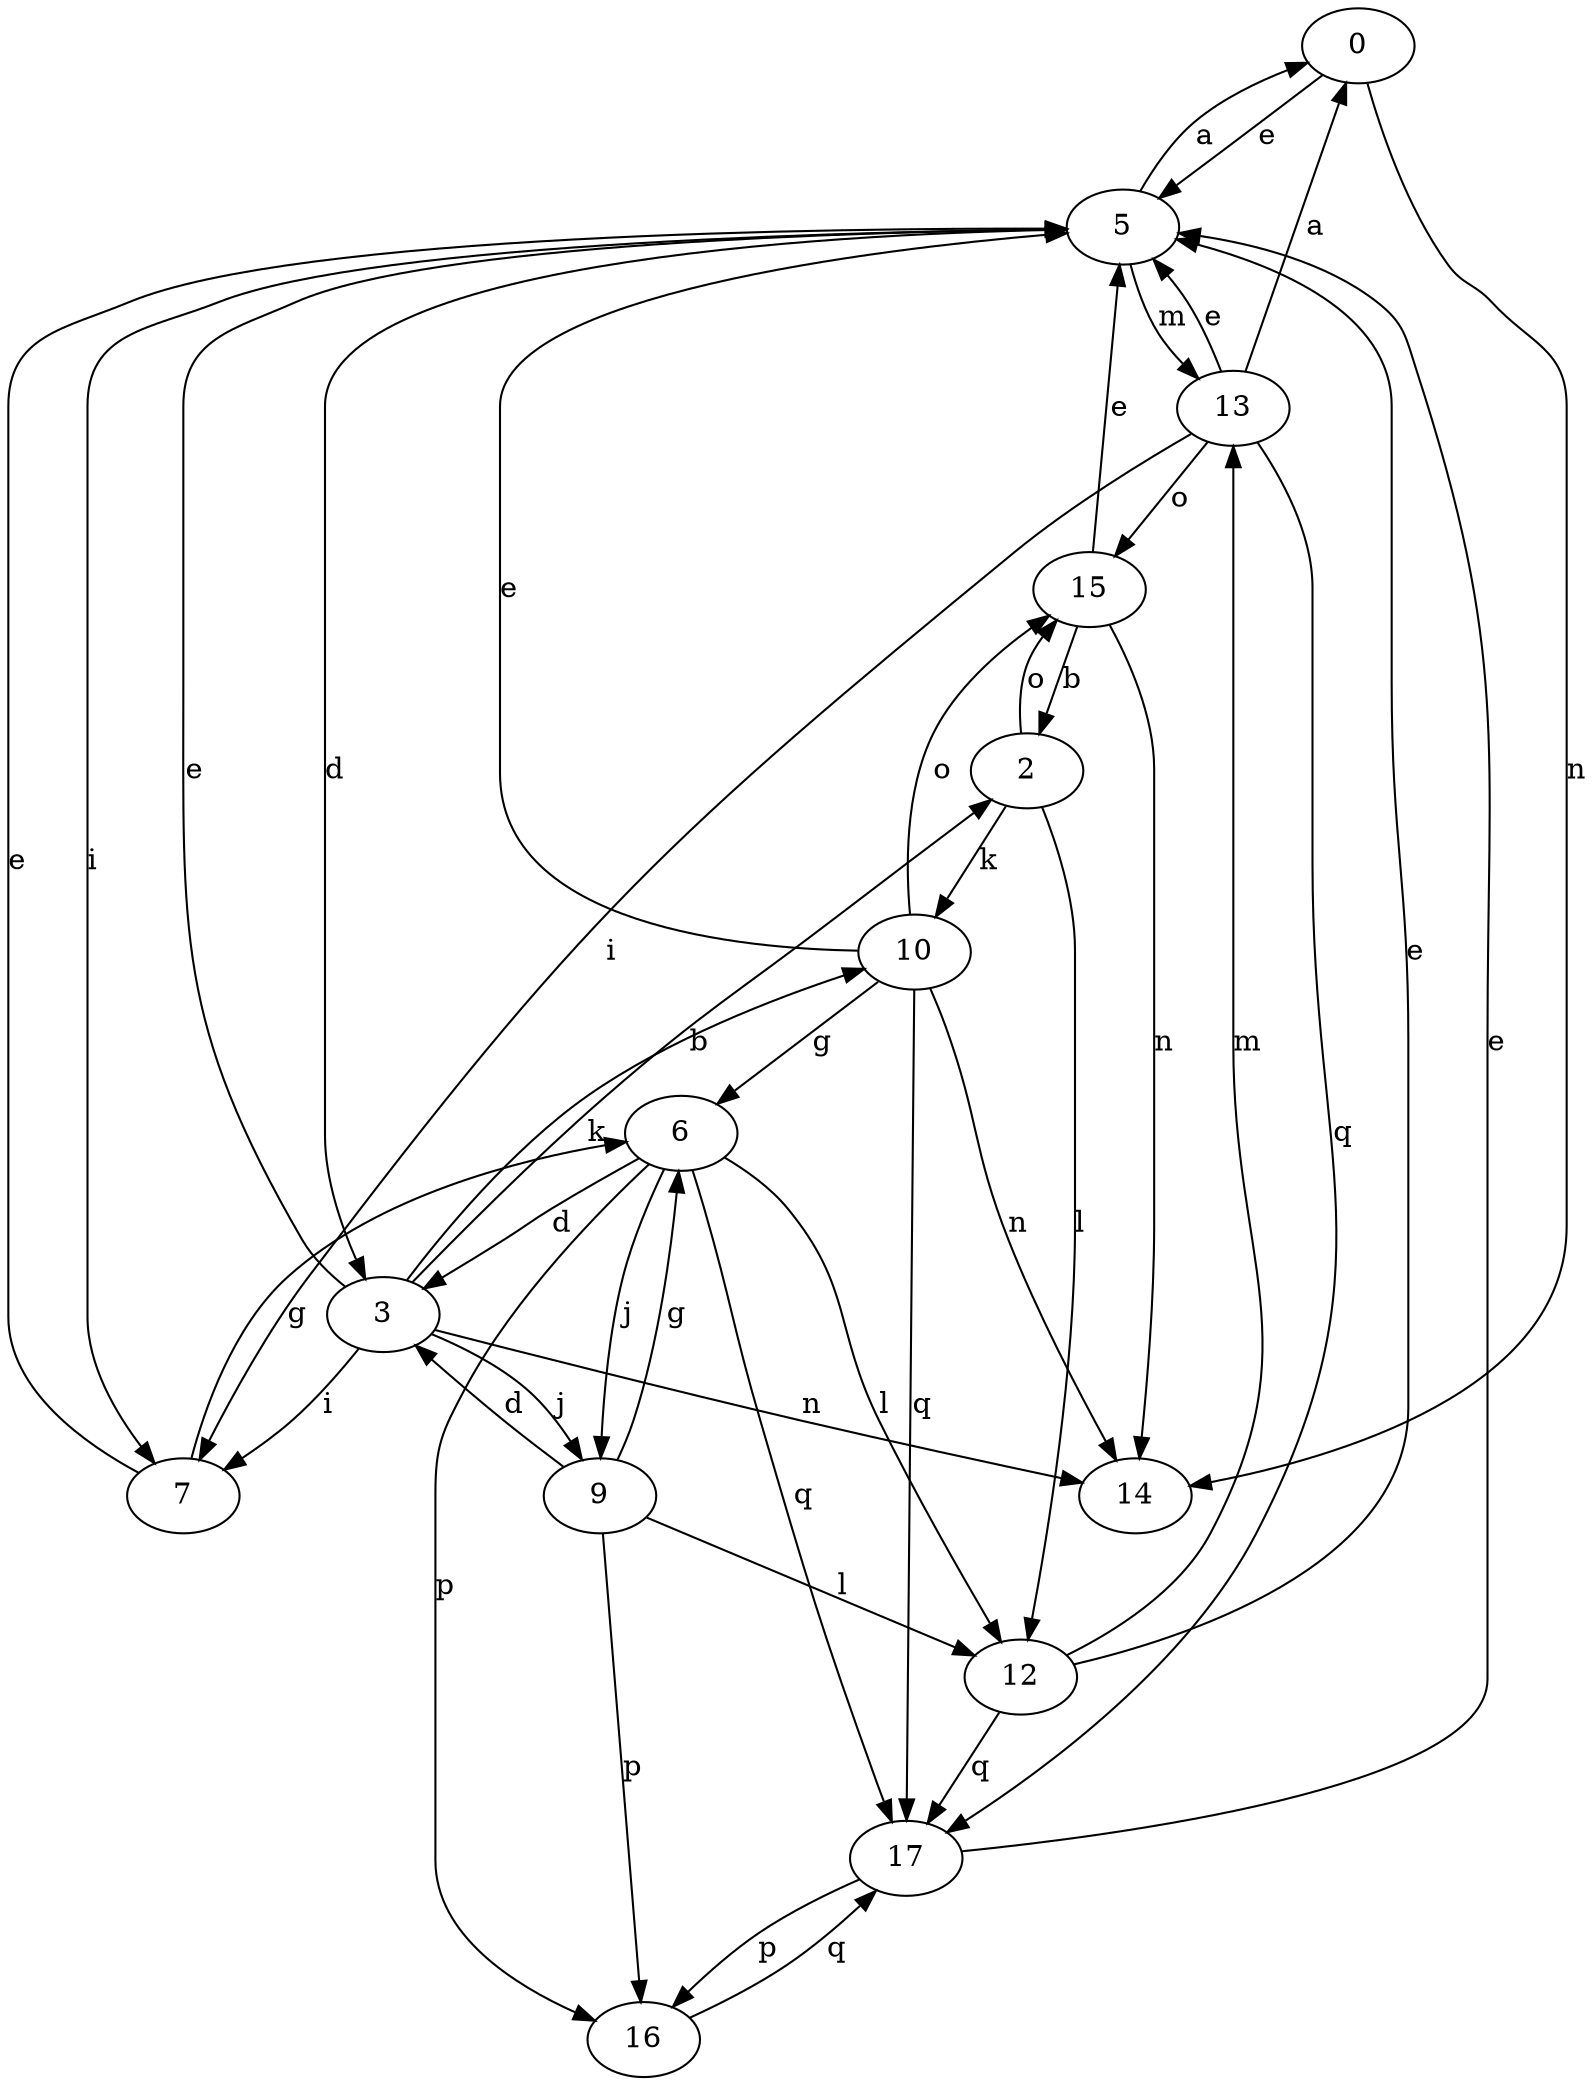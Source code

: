 strict digraph  {
0;
2;
3;
5;
6;
7;
9;
10;
12;
13;
14;
15;
16;
17;
0 -> 5  [label=e];
0 -> 14  [label=n];
2 -> 10  [label=k];
2 -> 12  [label=l];
2 -> 15  [label=o];
3 -> 2  [label=b];
3 -> 5  [label=e];
3 -> 7  [label=i];
3 -> 9  [label=j];
3 -> 10  [label=k];
3 -> 14  [label=n];
5 -> 0  [label=a];
5 -> 3  [label=d];
5 -> 7  [label=i];
5 -> 13  [label=m];
6 -> 3  [label=d];
6 -> 9  [label=j];
6 -> 12  [label=l];
6 -> 16  [label=p];
6 -> 17  [label=q];
7 -> 5  [label=e];
7 -> 6  [label=g];
9 -> 3  [label=d];
9 -> 6  [label=g];
9 -> 12  [label=l];
9 -> 16  [label=p];
10 -> 5  [label=e];
10 -> 6  [label=g];
10 -> 14  [label=n];
10 -> 15  [label=o];
10 -> 17  [label=q];
12 -> 5  [label=e];
12 -> 13  [label=m];
12 -> 17  [label=q];
13 -> 0  [label=a];
13 -> 5  [label=e];
13 -> 7  [label=i];
13 -> 15  [label=o];
13 -> 17  [label=q];
15 -> 2  [label=b];
15 -> 5  [label=e];
15 -> 14  [label=n];
16 -> 17  [label=q];
17 -> 5  [label=e];
17 -> 16  [label=p];
}
